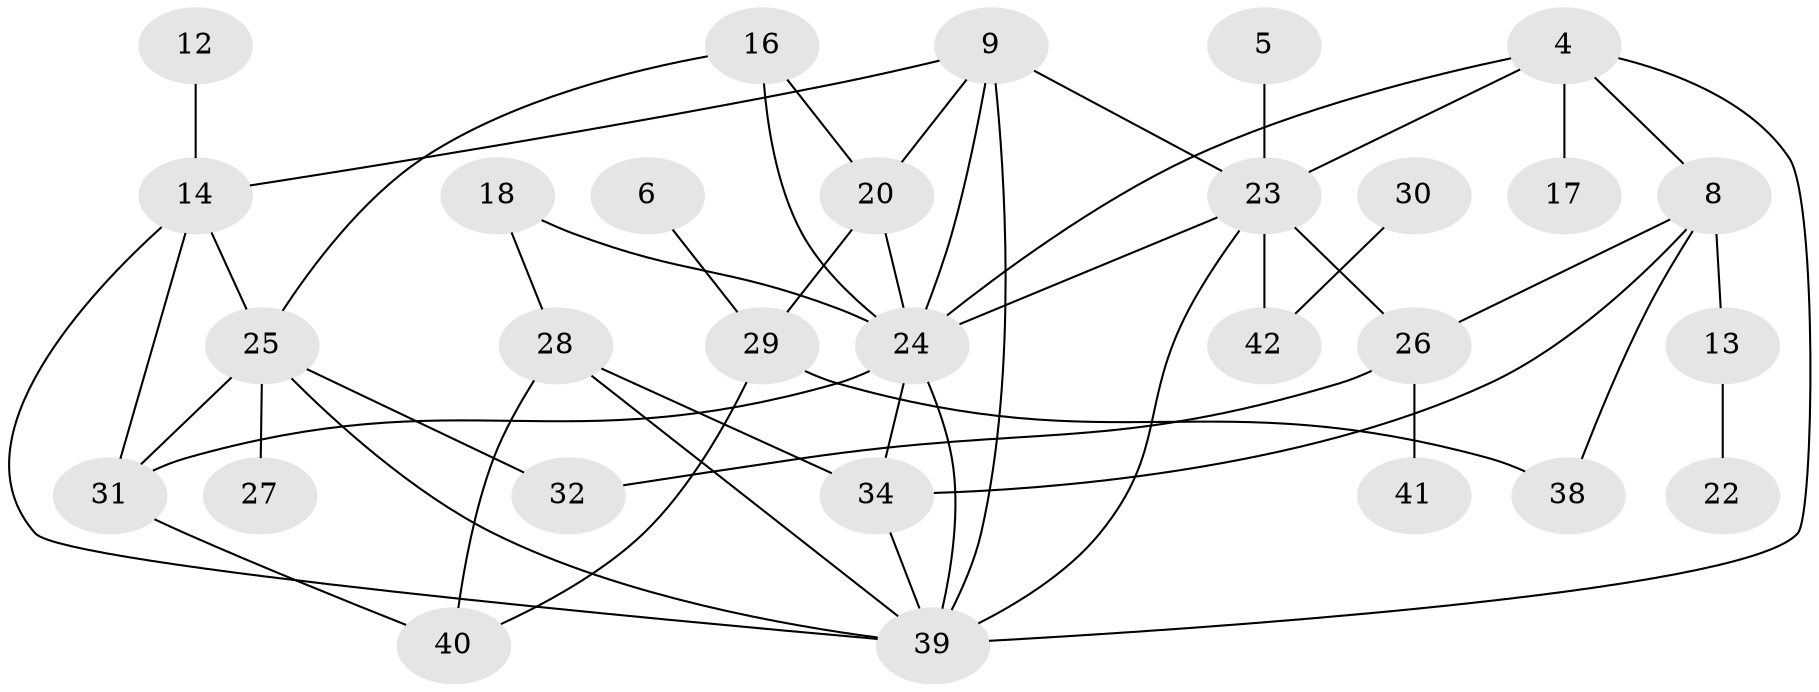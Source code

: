 // original degree distribution, {3: 0.27058823529411763, 0: 0.16470588235294117, 4: 0.09411764705882353, 2: 0.25882352941176473, 1: 0.16470588235294117, 5: 0.023529411764705882, 6: 0.011764705882352941, 7: 0.011764705882352941}
// Generated by graph-tools (version 1.1) at 2025/25/03/09/25 03:25:17]
// undirected, 29 vertices, 49 edges
graph export_dot {
graph [start="1"]
  node [color=gray90,style=filled];
  4;
  5;
  6;
  8;
  9;
  12;
  13;
  14;
  16;
  17;
  18;
  20;
  22;
  23;
  24;
  25;
  26;
  27;
  28;
  29;
  30;
  31;
  32;
  34;
  38;
  39;
  40;
  41;
  42;
  4 -- 8 [weight=1.0];
  4 -- 17 [weight=1.0];
  4 -- 23 [weight=1.0];
  4 -- 24 [weight=1.0];
  4 -- 39 [weight=1.0];
  5 -- 23 [weight=1.0];
  6 -- 29 [weight=1.0];
  8 -- 13 [weight=1.0];
  8 -- 26 [weight=1.0];
  8 -- 34 [weight=1.0];
  8 -- 38 [weight=1.0];
  9 -- 14 [weight=1.0];
  9 -- 20 [weight=1.0];
  9 -- 23 [weight=1.0];
  9 -- 24 [weight=1.0];
  9 -- 39 [weight=1.0];
  12 -- 14 [weight=1.0];
  13 -- 22 [weight=1.0];
  14 -- 25 [weight=1.0];
  14 -- 31 [weight=1.0];
  14 -- 39 [weight=1.0];
  16 -- 20 [weight=1.0];
  16 -- 24 [weight=1.0];
  16 -- 25 [weight=1.0];
  18 -- 24 [weight=1.0];
  18 -- 28 [weight=1.0];
  20 -- 24 [weight=1.0];
  20 -- 29 [weight=1.0];
  23 -- 24 [weight=1.0];
  23 -- 26 [weight=1.0];
  23 -- 39 [weight=1.0];
  23 -- 42 [weight=1.0];
  24 -- 31 [weight=1.0];
  24 -- 34 [weight=1.0];
  24 -- 39 [weight=1.0];
  25 -- 27 [weight=1.0];
  25 -- 31 [weight=1.0];
  25 -- 32 [weight=1.0];
  25 -- 39 [weight=1.0];
  26 -- 32 [weight=1.0];
  26 -- 41 [weight=1.0];
  28 -- 34 [weight=1.0];
  28 -- 39 [weight=1.0];
  28 -- 40 [weight=1.0];
  29 -- 38 [weight=1.0];
  29 -- 40 [weight=1.0];
  30 -- 42 [weight=1.0];
  31 -- 40 [weight=1.0];
  34 -- 39 [weight=1.0];
}
